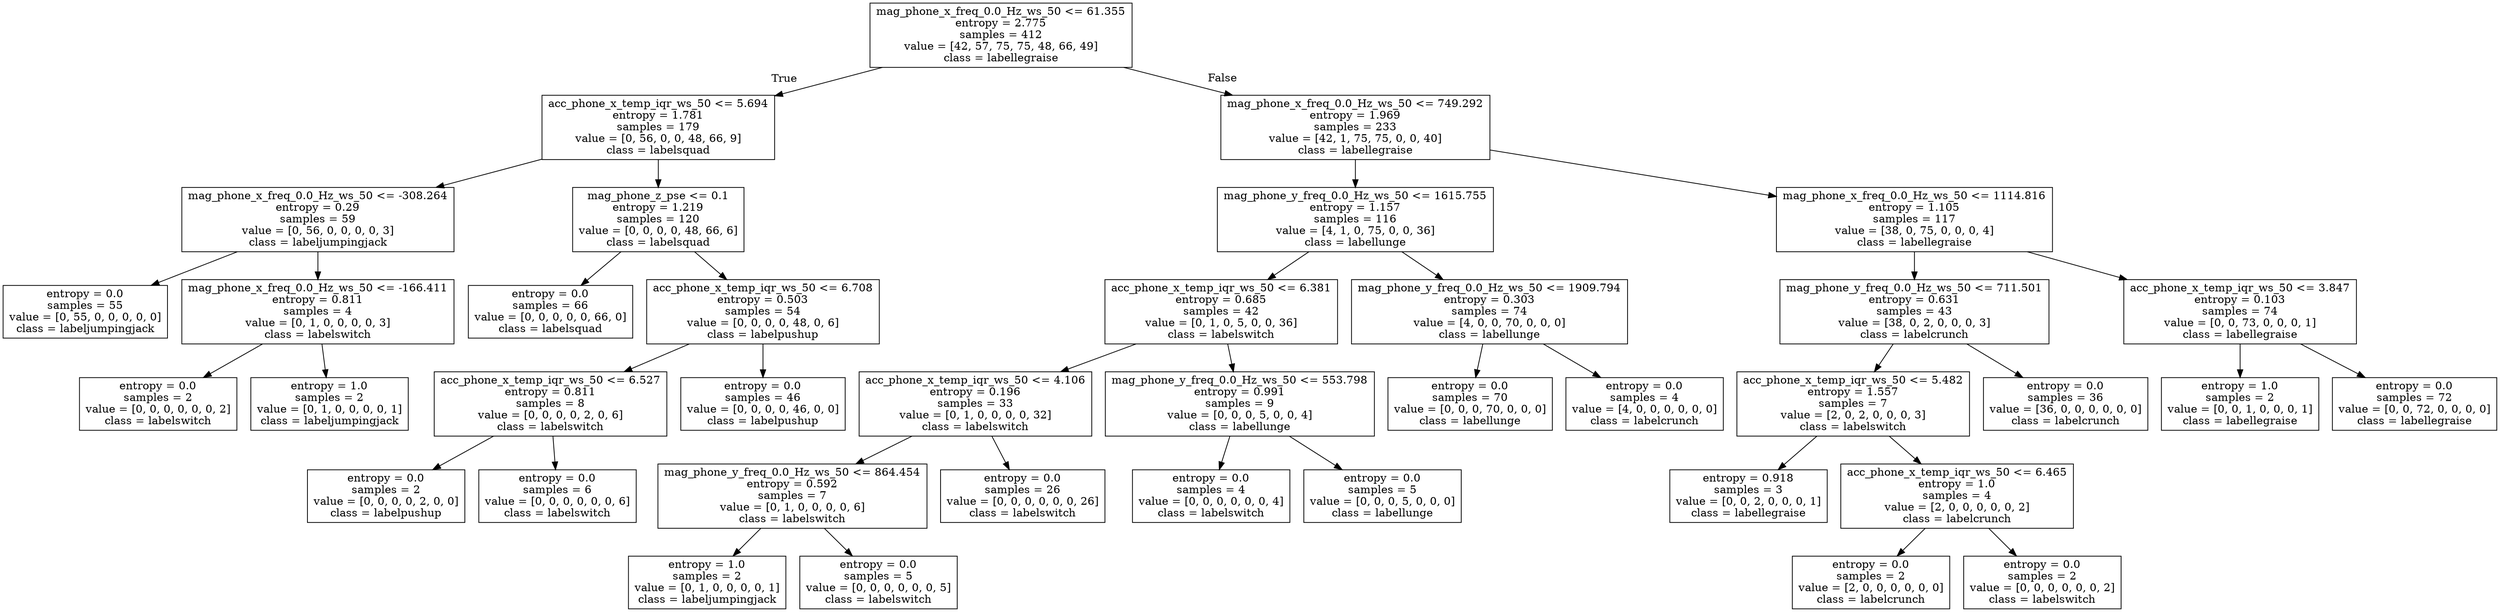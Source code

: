 digraph Tree {
node [shape=box] ;
0 [label="mag_phone_x_freq_0.0_Hz_ws_50 <= 61.355\nentropy = 2.775\nsamples = 412\nvalue = [42, 57, 75, 75, 48, 66, 49]\nclass = labellegraise"] ;
1 [label="acc_phone_x_temp_iqr_ws_50 <= 5.694\nentropy = 1.781\nsamples = 179\nvalue = [0, 56, 0, 0, 48, 66, 9]\nclass = labelsquad"] ;
0 -> 1 [labeldistance=2.5, labelangle=45, headlabel="True"] ;
2 [label="mag_phone_x_freq_0.0_Hz_ws_50 <= -308.264\nentropy = 0.29\nsamples = 59\nvalue = [0, 56, 0, 0, 0, 0, 3]\nclass = labeljumpingjack"] ;
1 -> 2 ;
3 [label="entropy = 0.0\nsamples = 55\nvalue = [0, 55, 0, 0, 0, 0, 0]\nclass = labeljumpingjack"] ;
2 -> 3 ;
4 [label="mag_phone_x_freq_0.0_Hz_ws_50 <= -166.411\nentropy = 0.811\nsamples = 4\nvalue = [0, 1, 0, 0, 0, 0, 3]\nclass = labelswitch"] ;
2 -> 4 ;
5 [label="entropy = 0.0\nsamples = 2\nvalue = [0, 0, 0, 0, 0, 0, 2]\nclass = labelswitch"] ;
4 -> 5 ;
6 [label="entropy = 1.0\nsamples = 2\nvalue = [0, 1, 0, 0, 0, 0, 1]\nclass = labeljumpingjack"] ;
4 -> 6 ;
7 [label="mag_phone_z_pse <= 0.1\nentropy = 1.219\nsamples = 120\nvalue = [0, 0, 0, 0, 48, 66, 6]\nclass = labelsquad"] ;
1 -> 7 ;
8 [label="entropy = 0.0\nsamples = 66\nvalue = [0, 0, 0, 0, 0, 66, 0]\nclass = labelsquad"] ;
7 -> 8 ;
9 [label="acc_phone_x_temp_iqr_ws_50 <= 6.708\nentropy = 0.503\nsamples = 54\nvalue = [0, 0, 0, 0, 48, 0, 6]\nclass = labelpushup"] ;
7 -> 9 ;
10 [label="acc_phone_x_temp_iqr_ws_50 <= 6.527\nentropy = 0.811\nsamples = 8\nvalue = [0, 0, 0, 0, 2, 0, 6]\nclass = labelswitch"] ;
9 -> 10 ;
11 [label="entropy = 0.0\nsamples = 2\nvalue = [0, 0, 0, 0, 2, 0, 0]\nclass = labelpushup"] ;
10 -> 11 ;
12 [label="entropy = 0.0\nsamples = 6\nvalue = [0, 0, 0, 0, 0, 0, 6]\nclass = labelswitch"] ;
10 -> 12 ;
13 [label="entropy = 0.0\nsamples = 46\nvalue = [0, 0, 0, 0, 46, 0, 0]\nclass = labelpushup"] ;
9 -> 13 ;
14 [label="mag_phone_x_freq_0.0_Hz_ws_50 <= 749.292\nentropy = 1.969\nsamples = 233\nvalue = [42, 1, 75, 75, 0, 0, 40]\nclass = labellegraise"] ;
0 -> 14 [labeldistance=2.5, labelangle=-45, headlabel="False"] ;
15 [label="mag_phone_y_freq_0.0_Hz_ws_50 <= 1615.755\nentropy = 1.157\nsamples = 116\nvalue = [4, 1, 0, 75, 0, 0, 36]\nclass = labellunge"] ;
14 -> 15 ;
16 [label="acc_phone_x_temp_iqr_ws_50 <= 6.381\nentropy = 0.685\nsamples = 42\nvalue = [0, 1, 0, 5, 0, 0, 36]\nclass = labelswitch"] ;
15 -> 16 ;
17 [label="acc_phone_x_temp_iqr_ws_50 <= 4.106\nentropy = 0.196\nsamples = 33\nvalue = [0, 1, 0, 0, 0, 0, 32]\nclass = labelswitch"] ;
16 -> 17 ;
18 [label="mag_phone_y_freq_0.0_Hz_ws_50 <= 864.454\nentropy = 0.592\nsamples = 7\nvalue = [0, 1, 0, 0, 0, 0, 6]\nclass = labelswitch"] ;
17 -> 18 ;
19 [label="entropy = 1.0\nsamples = 2\nvalue = [0, 1, 0, 0, 0, 0, 1]\nclass = labeljumpingjack"] ;
18 -> 19 ;
20 [label="entropy = 0.0\nsamples = 5\nvalue = [0, 0, 0, 0, 0, 0, 5]\nclass = labelswitch"] ;
18 -> 20 ;
21 [label="entropy = 0.0\nsamples = 26\nvalue = [0, 0, 0, 0, 0, 0, 26]\nclass = labelswitch"] ;
17 -> 21 ;
22 [label="mag_phone_y_freq_0.0_Hz_ws_50 <= 553.798\nentropy = 0.991\nsamples = 9\nvalue = [0, 0, 0, 5, 0, 0, 4]\nclass = labellunge"] ;
16 -> 22 ;
23 [label="entropy = 0.0\nsamples = 4\nvalue = [0, 0, 0, 0, 0, 0, 4]\nclass = labelswitch"] ;
22 -> 23 ;
24 [label="entropy = 0.0\nsamples = 5\nvalue = [0, 0, 0, 5, 0, 0, 0]\nclass = labellunge"] ;
22 -> 24 ;
25 [label="mag_phone_y_freq_0.0_Hz_ws_50 <= 1909.794\nentropy = 0.303\nsamples = 74\nvalue = [4, 0, 0, 70, 0, 0, 0]\nclass = labellunge"] ;
15 -> 25 ;
26 [label="entropy = 0.0\nsamples = 70\nvalue = [0, 0, 0, 70, 0, 0, 0]\nclass = labellunge"] ;
25 -> 26 ;
27 [label="entropy = 0.0\nsamples = 4\nvalue = [4, 0, 0, 0, 0, 0, 0]\nclass = labelcrunch"] ;
25 -> 27 ;
28 [label="mag_phone_x_freq_0.0_Hz_ws_50 <= 1114.816\nentropy = 1.105\nsamples = 117\nvalue = [38, 0, 75, 0, 0, 0, 4]\nclass = labellegraise"] ;
14 -> 28 ;
29 [label="mag_phone_y_freq_0.0_Hz_ws_50 <= 711.501\nentropy = 0.631\nsamples = 43\nvalue = [38, 0, 2, 0, 0, 0, 3]\nclass = labelcrunch"] ;
28 -> 29 ;
30 [label="acc_phone_x_temp_iqr_ws_50 <= 5.482\nentropy = 1.557\nsamples = 7\nvalue = [2, 0, 2, 0, 0, 0, 3]\nclass = labelswitch"] ;
29 -> 30 ;
31 [label="entropy = 0.918\nsamples = 3\nvalue = [0, 0, 2, 0, 0, 0, 1]\nclass = labellegraise"] ;
30 -> 31 ;
32 [label="acc_phone_x_temp_iqr_ws_50 <= 6.465\nentropy = 1.0\nsamples = 4\nvalue = [2, 0, 0, 0, 0, 0, 2]\nclass = labelcrunch"] ;
30 -> 32 ;
33 [label="entropy = 0.0\nsamples = 2\nvalue = [2, 0, 0, 0, 0, 0, 0]\nclass = labelcrunch"] ;
32 -> 33 ;
34 [label="entropy = 0.0\nsamples = 2\nvalue = [0, 0, 0, 0, 0, 0, 2]\nclass = labelswitch"] ;
32 -> 34 ;
35 [label="entropy = 0.0\nsamples = 36\nvalue = [36, 0, 0, 0, 0, 0, 0]\nclass = labelcrunch"] ;
29 -> 35 ;
36 [label="acc_phone_x_temp_iqr_ws_50 <= 3.847\nentropy = 0.103\nsamples = 74\nvalue = [0, 0, 73, 0, 0, 0, 1]\nclass = labellegraise"] ;
28 -> 36 ;
37 [label="entropy = 1.0\nsamples = 2\nvalue = [0, 0, 1, 0, 0, 0, 1]\nclass = labellegraise"] ;
36 -> 37 ;
38 [label="entropy = 0.0\nsamples = 72\nvalue = [0, 0, 72, 0, 0, 0, 0]\nclass = labellegraise"] ;
36 -> 38 ;
}